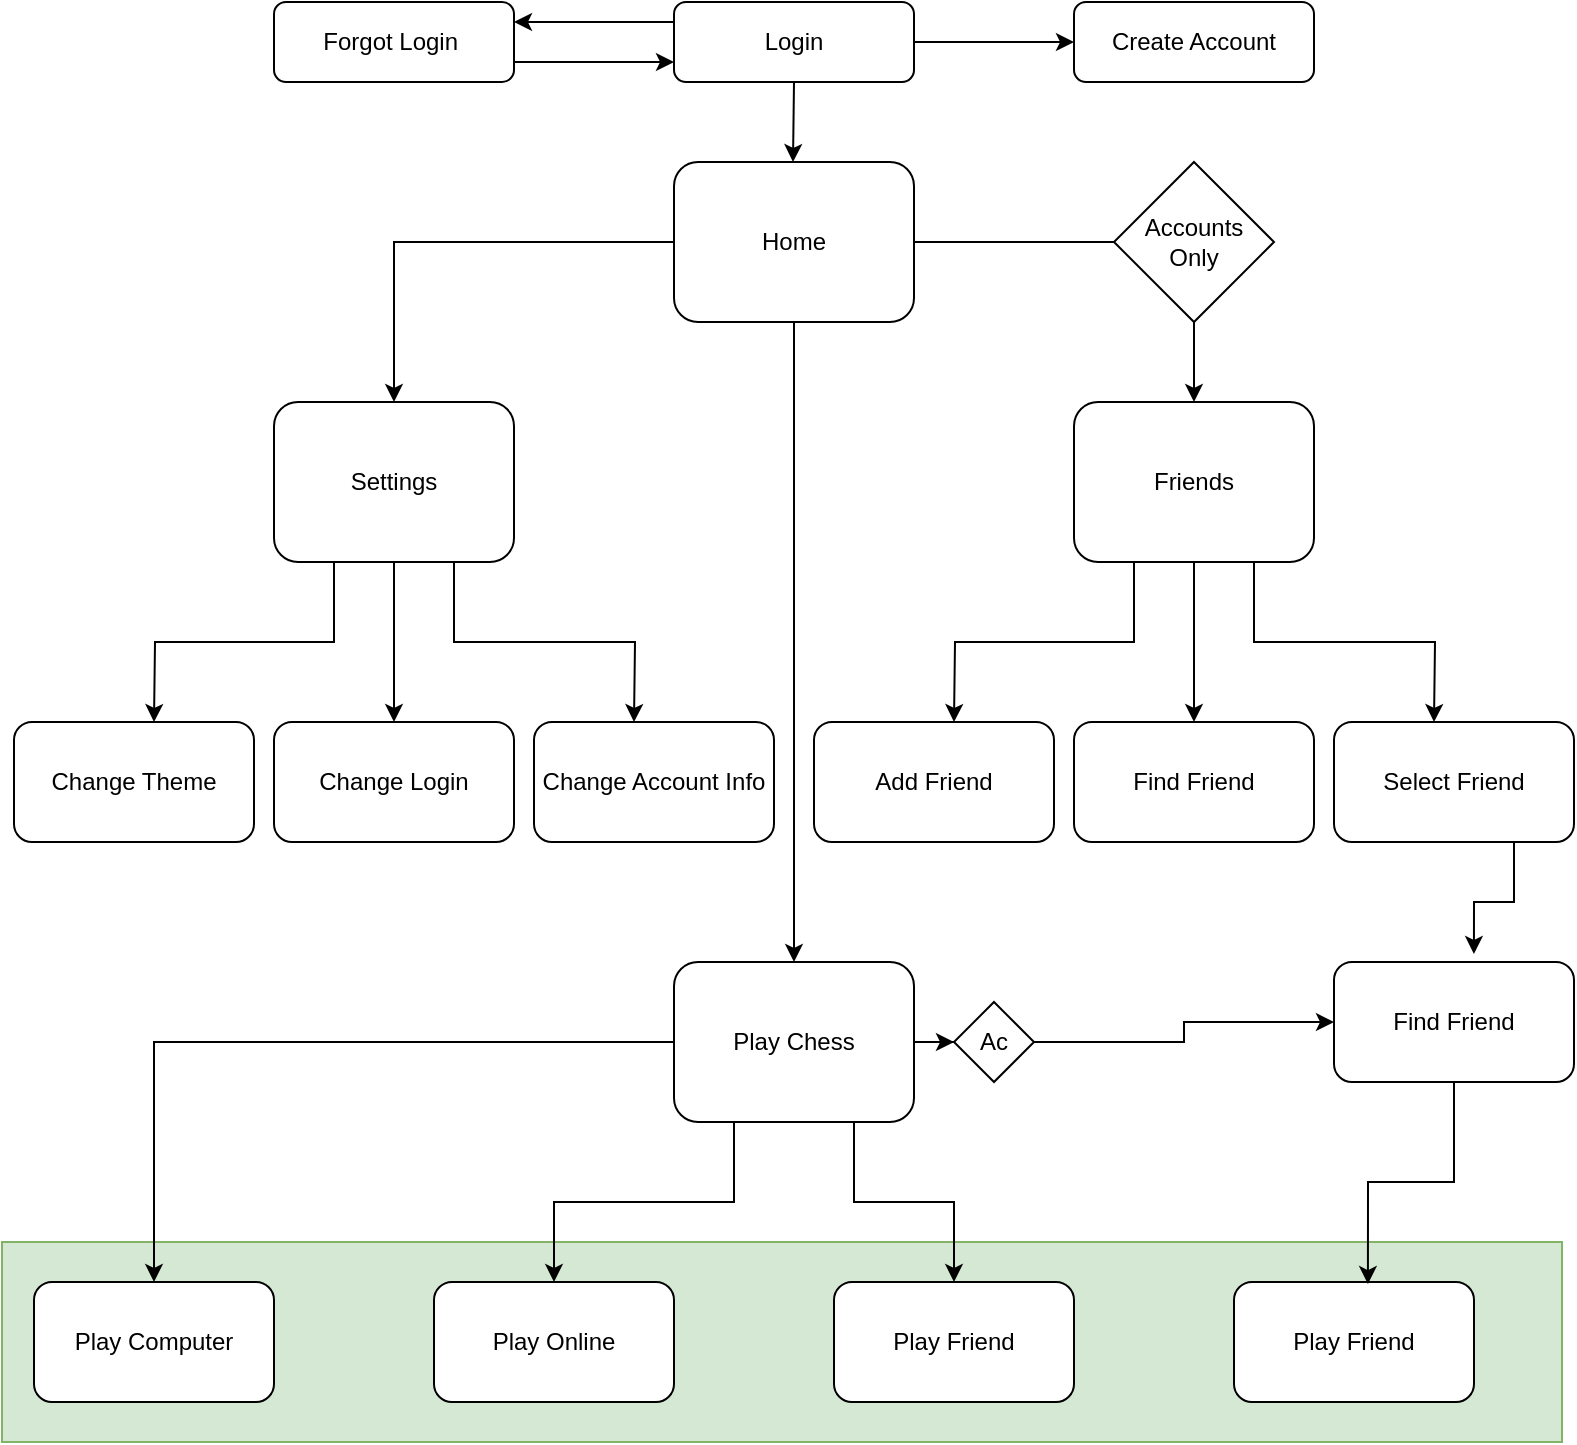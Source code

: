 <mxfile version="20.8.5" type="device"><diagram id="C5RBs43oDa-KdzZeNtuy" name="Page-1"><mxGraphModel dx="954" dy="622" grid="1" gridSize="10" guides="1" tooltips="1" connect="1" arrows="1" fold="1" page="1" pageScale="1" pageWidth="827" pageHeight="1169" math="0" shadow="0"><root><mxCell id="WIyWlLk6GJQsqaUBKTNV-0"/><mxCell id="WIyWlLk6GJQsqaUBKTNV-1" parent="WIyWlLk6GJQsqaUBKTNV-0"/><mxCell id="x2J6Ht_bbzCwufdsUHwk-115" value="" style="rounded=0;whiteSpace=wrap;html=1;fillColor=#d5e8d4;strokeColor=#82b366;" vertex="1" parent="WIyWlLk6GJQsqaUBKTNV-1"><mxGeometry x="24" y="660" width="780" height="100" as="geometry"/></mxCell><mxCell id="x2J6Ht_bbzCwufdsUHwk-1" value="" style="edgeStyle=orthogonalEdgeStyle;rounded=0;orthogonalLoop=1;jettySize=auto;html=1;" edge="1" parent="WIyWlLk6GJQsqaUBKTNV-1" source="WIyWlLk6GJQsqaUBKTNV-3" target="x2J6Ht_bbzCwufdsUHwk-0"><mxGeometry relative="1" as="geometry"/></mxCell><mxCell id="x2J6Ht_bbzCwufdsUHwk-51" style="edgeStyle=orthogonalEdgeStyle;rounded=0;orthogonalLoop=1;jettySize=auto;html=1;exitX=0.5;exitY=1;exitDx=0;exitDy=0;entryX=0.5;entryY=0;entryDx=0;entryDy=0;" edge="1" parent="WIyWlLk6GJQsqaUBKTNV-1" source="WIyWlLk6GJQsqaUBKTNV-3"><mxGeometry relative="1" as="geometry"><mxPoint x="419.5" y="120" as="targetPoint"/></mxGeometry></mxCell><mxCell id="x2J6Ht_bbzCwufdsUHwk-54" style="edgeStyle=orthogonalEdgeStyle;rounded=0;orthogonalLoop=1;jettySize=auto;html=1;exitX=0;exitY=0.25;exitDx=0;exitDy=0;entryX=1;entryY=0.25;entryDx=0;entryDy=0;" edge="1" parent="WIyWlLk6GJQsqaUBKTNV-1" source="WIyWlLk6GJQsqaUBKTNV-3" target="x2J6Ht_bbzCwufdsUHwk-6"><mxGeometry relative="1" as="geometry"/></mxCell><mxCell id="WIyWlLk6GJQsqaUBKTNV-3" value="Login" style="rounded=1;whiteSpace=wrap;html=1;fontSize=12;glass=0;strokeWidth=1;shadow=0;" parent="WIyWlLk6GJQsqaUBKTNV-1" vertex="1"><mxGeometry x="360" y="40" width="120" height="40" as="geometry"/></mxCell><mxCell id="x2J6Ht_bbzCwufdsUHwk-0" value="Create Account" style="rounded=1;whiteSpace=wrap;html=1;fontSize=12;glass=0;strokeWidth=1;shadow=0;" vertex="1" parent="WIyWlLk6GJQsqaUBKTNV-1"><mxGeometry x="560" y="40" width="120" height="40" as="geometry"/></mxCell><mxCell id="x2J6Ht_bbzCwufdsUHwk-55" style="edgeStyle=orthogonalEdgeStyle;rounded=0;orthogonalLoop=1;jettySize=auto;html=1;exitX=1;exitY=0.75;exitDx=0;exitDy=0;entryX=0;entryY=0.75;entryDx=0;entryDy=0;" edge="1" parent="WIyWlLk6GJQsqaUBKTNV-1" source="x2J6Ht_bbzCwufdsUHwk-6" target="WIyWlLk6GJQsqaUBKTNV-3"><mxGeometry relative="1" as="geometry"/></mxCell><mxCell id="x2J6Ht_bbzCwufdsUHwk-6" value="Forgot Login&amp;nbsp;" style="rounded=1;whiteSpace=wrap;html=1;fontSize=12;glass=0;strokeWidth=1;shadow=0;" vertex="1" parent="WIyWlLk6GJQsqaUBKTNV-1"><mxGeometry x="160" y="40" width="120" height="40" as="geometry"/></mxCell><mxCell id="x2J6Ht_bbzCwufdsUHwk-65" value="" style="edgeStyle=orthogonalEdgeStyle;rounded=0;orthogonalLoop=1;jettySize=auto;html=1;" edge="1" parent="WIyWlLk6GJQsqaUBKTNV-1" source="x2J6Ht_bbzCwufdsUHwk-14" target="x2J6Ht_bbzCwufdsUHwk-58"><mxGeometry relative="1" as="geometry"/></mxCell><mxCell id="x2J6Ht_bbzCwufdsUHwk-72" value="" style="edgeStyle=orthogonalEdgeStyle;rounded=0;orthogonalLoop=1;jettySize=auto;html=1;" edge="1" parent="WIyWlLk6GJQsqaUBKTNV-1" source="x2J6Ht_bbzCwufdsUHwk-14" target="x2J6Ht_bbzCwufdsUHwk-59"><mxGeometry relative="1" as="geometry"/></mxCell><mxCell id="x2J6Ht_bbzCwufdsUHwk-73" style="edgeStyle=orthogonalEdgeStyle;rounded=0;orthogonalLoop=1;jettySize=auto;html=1;exitX=0;exitY=0.5;exitDx=0;exitDy=0;entryX=0.5;entryY=0;entryDx=0;entryDy=0;" edge="1" parent="WIyWlLk6GJQsqaUBKTNV-1" source="x2J6Ht_bbzCwufdsUHwk-14" target="x2J6Ht_bbzCwufdsUHwk-60"><mxGeometry relative="1" as="geometry"/></mxCell><mxCell id="x2J6Ht_bbzCwufdsUHwk-14" value="Home" style="rounded=1;whiteSpace=wrap;html=1;" vertex="1" parent="WIyWlLk6GJQsqaUBKTNV-1"><mxGeometry x="360" y="120" width="120" height="80" as="geometry"/></mxCell><mxCell id="x2J6Ht_bbzCwufdsUHwk-83" style="edgeStyle=orthogonalEdgeStyle;rounded=0;orthogonalLoop=1;jettySize=auto;html=1;exitX=0.25;exitY=1;exitDx=0;exitDy=0;" edge="1" parent="WIyWlLk6GJQsqaUBKTNV-1" source="x2J6Ht_bbzCwufdsUHwk-58"><mxGeometry relative="1" as="geometry"><mxPoint x="500" y="400" as="targetPoint"/></mxGeometry></mxCell><mxCell id="x2J6Ht_bbzCwufdsUHwk-84" style="edgeStyle=orthogonalEdgeStyle;rounded=0;orthogonalLoop=1;jettySize=auto;html=1;" edge="1" parent="WIyWlLk6GJQsqaUBKTNV-1" source="x2J6Ht_bbzCwufdsUHwk-58"><mxGeometry relative="1" as="geometry"><mxPoint x="620" y="400" as="targetPoint"/></mxGeometry></mxCell><mxCell id="x2J6Ht_bbzCwufdsUHwk-85" style="edgeStyle=orthogonalEdgeStyle;rounded=0;orthogonalLoop=1;jettySize=auto;html=1;exitX=0.75;exitY=1;exitDx=0;exitDy=0;" edge="1" parent="WIyWlLk6GJQsqaUBKTNV-1" source="x2J6Ht_bbzCwufdsUHwk-58"><mxGeometry relative="1" as="geometry"><mxPoint x="740" y="400" as="targetPoint"/></mxGeometry></mxCell><mxCell id="x2J6Ht_bbzCwufdsUHwk-58" value="Friends" style="rounded=1;whiteSpace=wrap;html=1;" vertex="1" parent="WIyWlLk6GJQsqaUBKTNV-1"><mxGeometry x="560" y="240" width="120" height="80" as="geometry"/></mxCell><mxCell id="x2J6Ht_bbzCwufdsUHwk-104" value="" style="edgeStyle=orthogonalEdgeStyle;rounded=0;orthogonalLoop=1;jettySize=auto;html=1;" edge="1" parent="WIyWlLk6GJQsqaUBKTNV-1" source="x2J6Ht_bbzCwufdsUHwk-59" target="x2J6Ht_bbzCwufdsUHwk-103"><mxGeometry relative="1" as="geometry"/></mxCell><mxCell id="x2J6Ht_bbzCwufdsUHwk-109" style="edgeStyle=orthogonalEdgeStyle;rounded=0;orthogonalLoop=1;jettySize=auto;html=1;exitX=0.25;exitY=1;exitDx=0;exitDy=0;entryX=0.5;entryY=0;entryDx=0;entryDy=0;" edge="1" parent="WIyWlLk6GJQsqaUBKTNV-1" source="x2J6Ht_bbzCwufdsUHwk-59" target="x2J6Ht_bbzCwufdsUHwk-107"><mxGeometry relative="1" as="geometry"/></mxCell><mxCell id="x2J6Ht_bbzCwufdsUHwk-110" value="" style="edgeStyle=orthogonalEdgeStyle;rounded=0;orthogonalLoop=1;jettySize=auto;html=1;" edge="1" parent="WIyWlLk6GJQsqaUBKTNV-1" source="x2J6Ht_bbzCwufdsUHwk-59" target="x2J6Ht_bbzCwufdsUHwk-106"><mxGeometry relative="1" as="geometry"/></mxCell><mxCell id="x2J6Ht_bbzCwufdsUHwk-114" style="edgeStyle=orthogonalEdgeStyle;rounded=0;orthogonalLoop=1;jettySize=auto;html=1;exitX=0.75;exitY=1;exitDx=0;exitDy=0;" edge="1" parent="WIyWlLk6GJQsqaUBKTNV-1" source="x2J6Ht_bbzCwufdsUHwk-59" target="x2J6Ht_bbzCwufdsUHwk-113"><mxGeometry relative="1" as="geometry"/></mxCell><mxCell id="x2J6Ht_bbzCwufdsUHwk-59" value="Play Chess" style="rounded=1;whiteSpace=wrap;html=1;" vertex="1" parent="WIyWlLk6GJQsqaUBKTNV-1"><mxGeometry x="360" y="520" width="120" height="80" as="geometry"/></mxCell><mxCell id="x2J6Ht_bbzCwufdsUHwk-77" style="edgeStyle=orthogonalEdgeStyle;rounded=0;orthogonalLoop=1;jettySize=auto;html=1;exitX=0.25;exitY=1;exitDx=0;exitDy=0;" edge="1" parent="WIyWlLk6GJQsqaUBKTNV-1" source="x2J6Ht_bbzCwufdsUHwk-60"><mxGeometry relative="1" as="geometry"><mxPoint x="100" y="400" as="targetPoint"/></mxGeometry></mxCell><mxCell id="x2J6Ht_bbzCwufdsUHwk-78" style="edgeStyle=orthogonalEdgeStyle;rounded=0;orthogonalLoop=1;jettySize=auto;html=1;exitX=0.5;exitY=1;exitDx=0;exitDy=0;" edge="1" parent="WIyWlLk6GJQsqaUBKTNV-1" source="x2J6Ht_bbzCwufdsUHwk-60"><mxGeometry relative="1" as="geometry"><mxPoint x="220" y="400" as="targetPoint"/></mxGeometry></mxCell><mxCell id="x2J6Ht_bbzCwufdsUHwk-79" style="edgeStyle=orthogonalEdgeStyle;rounded=0;orthogonalLoop=1;jettySize=auto;html=1;exitX=0.75;exitY=1;exitDx=0;exitDy=0;" edge="1" parent="WIyWlLk6GJQsqaUBKTNV-1" source="x2J6Ht_bbzCwufdsUHwk-60"><mxGeometry relative="1" as="geometry"><mxPoint x="340" y="400" as="targetPoint"/></mxGeometry></mxCell><mxCell id="x2J6Ht_bbzCwufdsUHwk-60" value="Settings" style="rounded=1;whiteSpace=wrap;html=1;" vertex="1" parent="WIyWlLk6GJQsqaUBKTNV-1"><mxGeometry x="160" y="240" width="120" height="80" as="geometry"/></mxCell><mxCell id="x2J6Ht_bbzCwufdsUHwk-74" value="Accounts&lt;br&gt;Only" style="rhombus;whiteSpace=wrap;html=1;" vertex="1" parent="WIyWlLk6GJQsqaUBKTNV-1"><mxGeometry x="580" y="120" width="80" height="80" as="geometry"/></mxCell><mxCell id="x2J6Ht_bbzCwufdsUHwk-86" value="Add Friend" style="rounded=1;whiteSpace=wrap;html=1;" vertex="1" parent="WIyWlLk6GJQsqaUBKTNV-1"><mxGeometry x="430" y="400" width="120" height="60" as="geometry"/></mxCell><mxCell id="x2J6Ht_bbzCwufdsUHwk-87" value="Find Friend" style="rounded=1;whiteSpace=wrap;html=1;" vertex="1" parent="WIyWlLk6GJQsqaUBKTNV-1"><mxGeometry x="560" y="400" width="120" height="60" as="geometry"/></mxCell><mxCell id="x2J6Ht_bbzCwufdsUHwk-101" style="edgeStyle=orthogonalEdgeStyle;rounded=0;orthogonalLoop=1;jettySize=auto;html=1;exitX=0.75;exitY=1;exitDx=0;exitDy=0;entryX=0.583;entryY=-0.067;entryDx=0;entryDy=0;entryPerimeter=0;" edge="1" parent="WIyWlLk6GJQsqaUBKTNV-1" source="x2J6Ht_bbzCwufdsUHwk-88" target="x2J6Ht_bbzCwufdsUHwk-100"><mxGeometry relative="1" as="geometry"/></mxCell><mxCell id="x2J6Ht_bbzCwufdsUHwk-88" value="Select Friend" style="rounded=1;whiteSpace=wrap;html=1;" vertex="1" parent="WIyWlLk6GJQsqaUBKTNV-1"><mxGeometry x="690" y="400" width="120" height="60" as="geometry"/></mxCell><mxCell id="x2J6Ht_bbzCwufdsUHwk-89" value="Change Theme" style="rounded=1;whiteSpace=wrap;html=1;" vertex="1" parent="WIyWlLk6GJQsqaUBKTNV-1"><mxGeometry x="30" y="400" width="120" height="60" as="geometry"/></mxCell><mxCell id="x2J6Ht_bbzCwufdsUHwk-90" value="Change Login" style="rounded=1;whiteSpace=wrap;html=1;" vertex="1" parent="WIyWlLk6GJQsqaUBKTNV-1"><mxGeometry x="160" y="400" width="120" height="60" as="geometry"/></mxCell><mxCell id="x2J6Ht_bbzCwufdsUHwk-91" value="Change Account Info" style="rounded=1;whiteSpace=wrap;html=1;" vertex="1" parent="WIyWlLk6GJQsqaUBKTNV-1"><mxGeometry x="290" y="400" width="120" height="60" as="geometry"/></mxCell><mxCell id="x2J6Ht_bbzCwufdsUHwk-94" value="Play Friend" style="rounded=1;whiteSpace=wrap;html=1;" vertex="1" parent="WIyWlLk6GJQsqaUBKTNV-1"><mxGeometry x="640" y="680" width="120" height="60" as="geometry"/></mxCell><mxCell id="x2J6Ht_bbzCwufdsUHwk-99" style="edgeStyle=orthogonalEdgeStyle;rounded=0;orthogonalLoop=1;jettySize=auto;html=1;exitX=0.5;exitY=1;exitDx=0;exitDy=0;" edge="1" parent="WIyWlLk6GJQsqaUBKTNV-1"><mxGeometry relative="1" as="geometry"><mxPoint x="780" y="600" as="sourcePoint"/><mxPoint x="780" y="600" as="targetPoint"/></mxGeometry></mxCell><mxCell id="x2J6Ht_bbzCwufdsUHwk-112" style="edgeStyle=orthogonalEdgeStyle;rounded=0;orthogonalLoop=1;jettySize=auto;html=1;exitX=0.5;exitY=1;exitDx=0;exitDy=0;entryX=0.558;entryY=0.017;entryDx=0;entryDy=0;entryPerimeter=0;" edge="1" parent="WIyWlLk6GJQsqaUBKTNV-1" source="x2J6Ht_bbzCwufdsUHwk-100" target="x2J6Ht_bbzCwufdsUHwk-94"><mxGeometry relative="1" as="geometry"/></mxCell><mxCell id="x2J6Ht_bbzCwufdsUHwk-100" value="Find Friend" style="rounded=1;whiteSpace=wrap;html=1;" vertex="1" parent="WIyWlLk6GJQsqaUBKTNV-1"><mxGeometry x="690" y="520" width="120" height="60" as="geometry"/></mxCell><mxCell id="x2J6Ht_bbzCwufdsUHwk-103" value="Play Computer" style="rounded=1;whiteSpace=wrap;html=1;" vertex="1" parent="WIyWlLk6GJQsqaUBKTNV-1"><mxGeometry x="40" y="680" width="120" height="60" as="geometry"/></mxCell><mxCell id="x2J6Ht_bbzCwufdsUHwk-111" style="edgeStyle=orthogonalEdgeStyle;rounded=0;orthogonalLoop=1;jettySize=auto;html=1;entryX=0;entryY=0.5;entryDx=0;entryDy=0;" edge="1" parent="WIyWlLk6GJQsqaUBKTNV-1" source="x2J6Ht_bbzCwufdsUHwk-106" target="x2J6Ht_bbzCwufdsUHwk-100"><mxGeometry relative="1" as="geometry"/></mxCell><mxCell id="x2J6Ht_bbzCwufdsUHwk-106" value="Ac" style="rhombus;whiteSpace=wrap;html=1;" vertex="1" parent="WIyWlLk6GJQsqaUBKTNV-1"><mxGeometry x="500" y="540" width="40" height="40" as="geometry"/></mxCell><mxCell id="x2J6Ht_bbzCwufdsUHwk-107" value="Play Online" style="rounded=1;whiteSpace=wrap;html=1;" vertex="1" parent="WIyWlLk6GJQsqaUBKTNV-1"><mxGeometry x="240" y="680" width="120" height="60" as="geometry"/></mxCell><mxCell id="x2J6Ht_bbzCwufdsUHwk-113" value="Play Friend" style="rounded=1;whiteSpace=wrap;html=1;" vertex="1" parent="WIyWlLk6GJQsqaUBKTNV-1"><mxGeometry x="440" y="680" width="120" height="60" as="geometry"/></mxCell></root></mxGraphModel></diagram></mxfile>